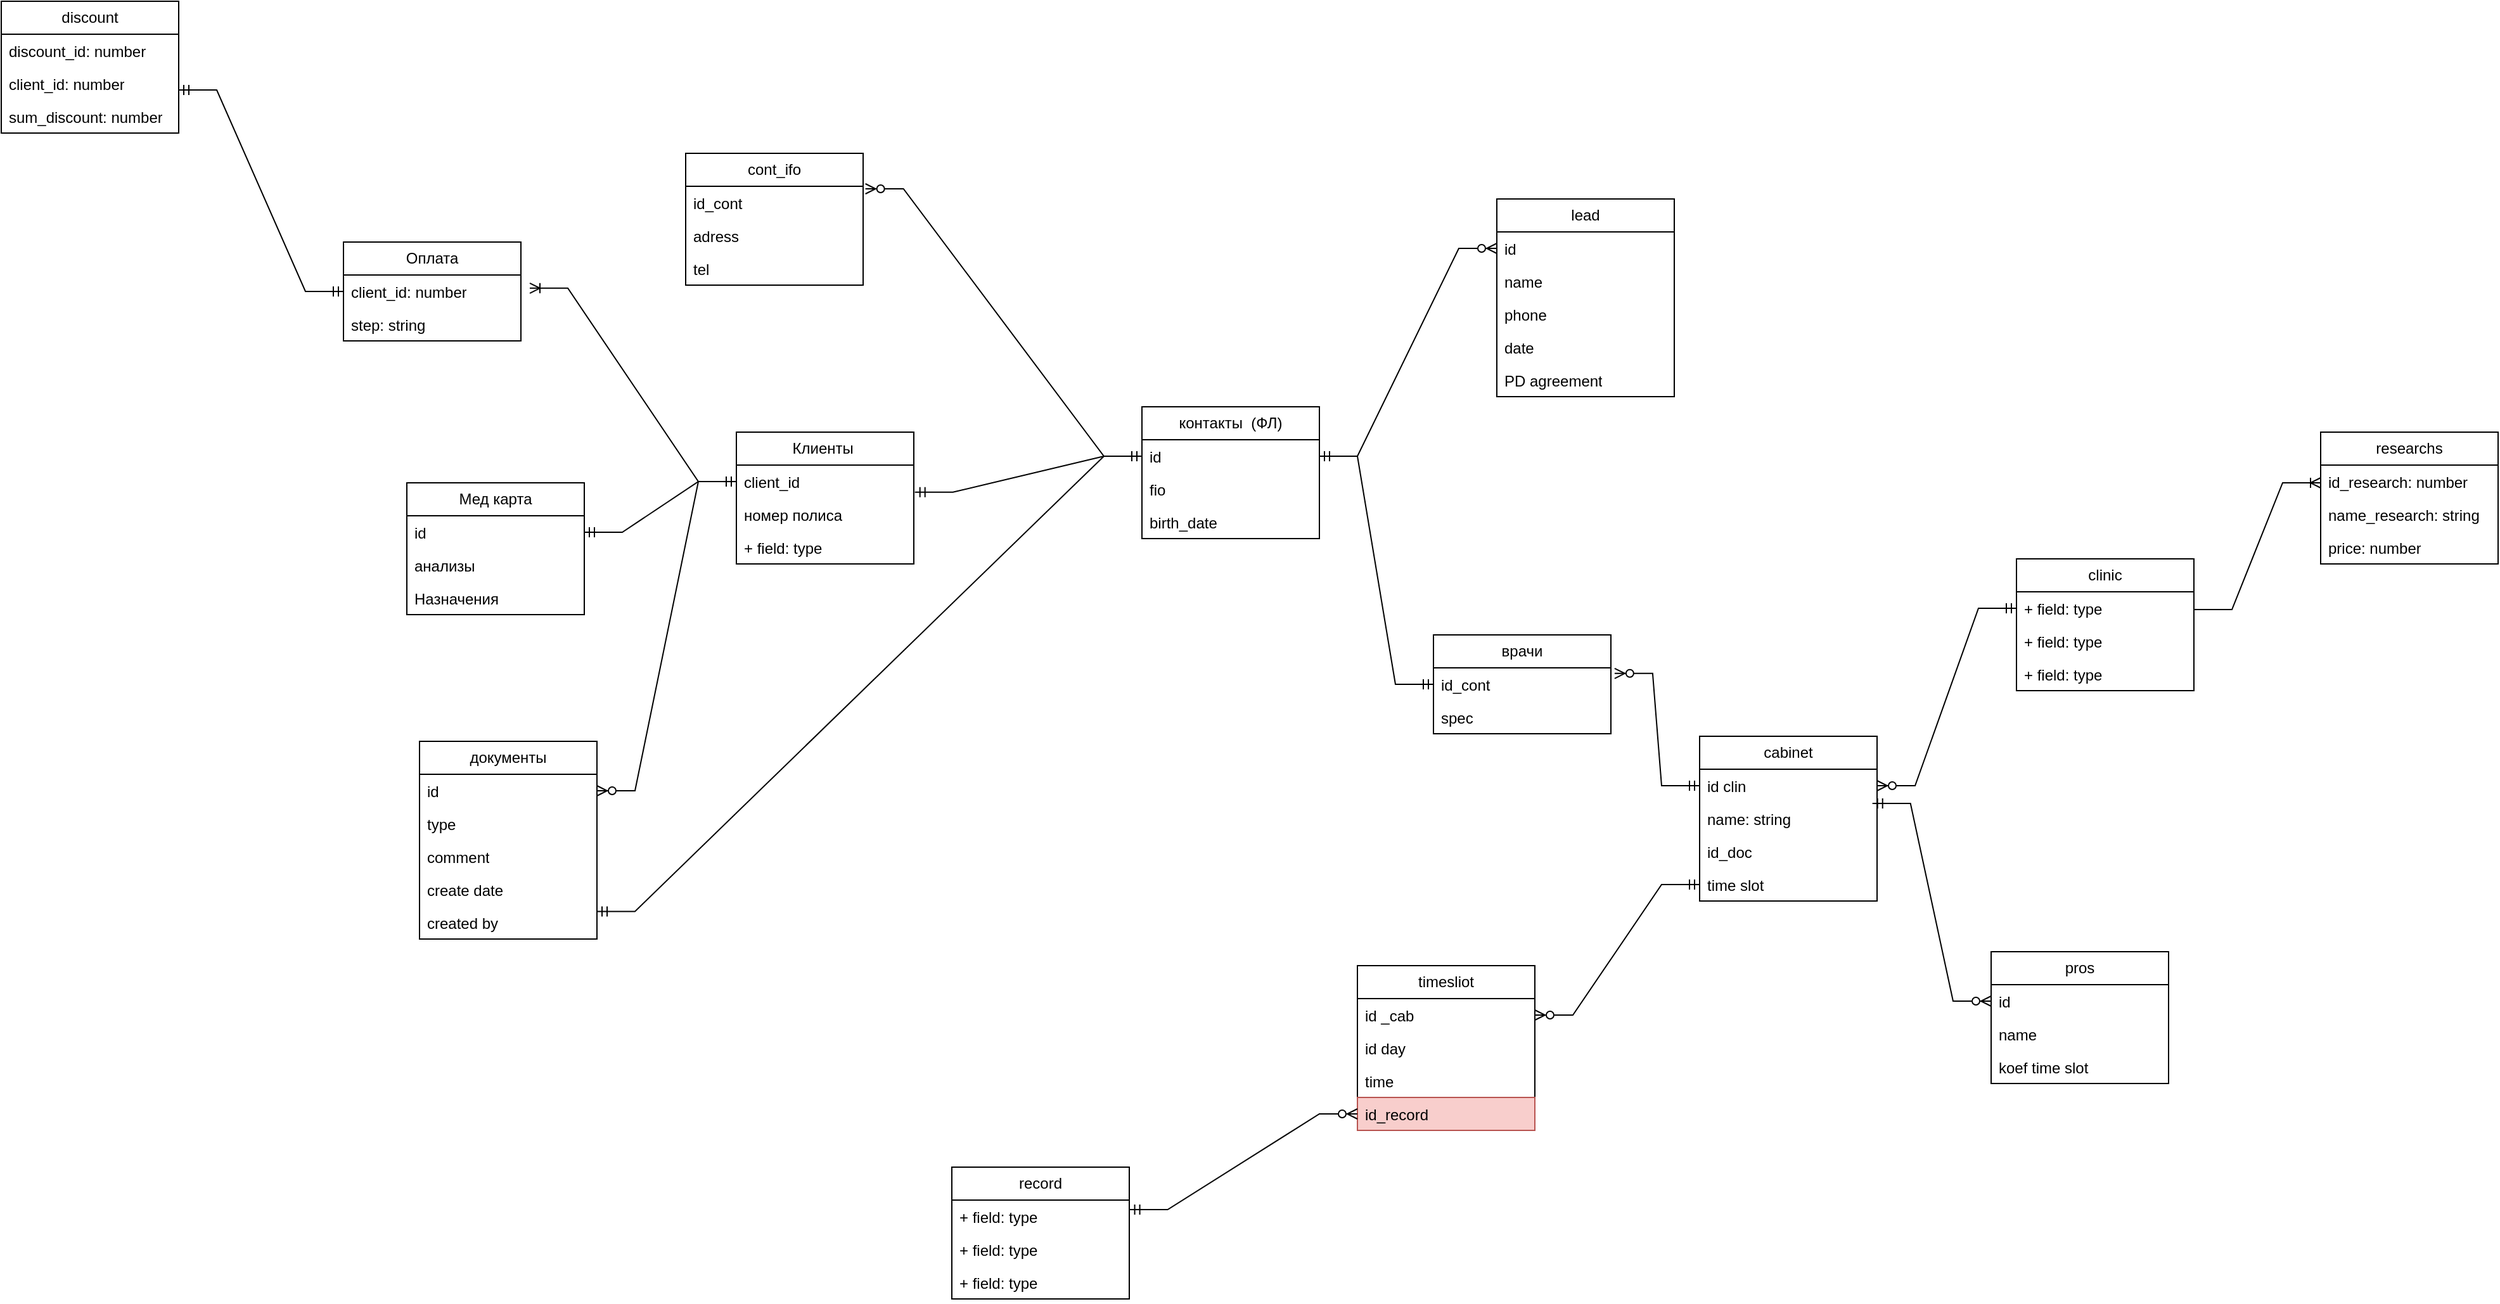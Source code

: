 <mxfile version="24.1.0" type="google">
  <diagram name="Страница — 1" id="mmF_U72Khwan1G6CFZ7N">
    <mxGraphModel dx="1829" dy="569" grid="1" gridSize="10" guides="1" tooltips="1" connect="1" arrows="1" fold="1" page="1" pageScale="1" pageWidth="827" pageHeight="1169" math="0" shadow="0">
      <root>
        <mxCell id="0" />
        <mxCell id="1" parent="0" />
        <mxCell id="b8PQwIbgfrvDHbOa7mjP-1" value="discount" style="swimlane;fontStyle=0;childLayout=stackLayout;horizontal=1;startSize=26;fillColor=none;horizontalStack=0;resizeParent=1;resizeParentMax=0;resizeLast=0;collapsible=1;marginBottom=0;whiteSpace=wrap;html=1;" vertex="1" parent="1">
          <mxGeometry x="-670" y="250" width="140" height="104" as="geometry" />
        </mxCell>
        <mxCell id="b8PQwIbgfrvDHbOa7mjP-2" value="discount_id: number" style="text;strokeColor=none;fillColor=none;align=left;verticalAlign=top;spacingLeft=4;spacingRight=4;overflow=hidden;rotatable=0;points=[[0,0.5],[1,0.5]];portConstraint=eastwest;whiteSpace=wrap;html=1;" vertex="1" parent="b8PQwIbgfrvDHbOa7mjP-1">
          <mxGeometry y="26" width="140" height="26" as="geometry" />
        </mxCell>
        <mxCell id="b8PQwIbgfrvDHbOa7mjP-3" value="client_id: number" style="text;strokeColor=none;fillColor=none;align=left;verticalAlign=top;spacingLeft=4;spacingRight=4;overflow=hidden;rotatable=0;points=[[0,0.5],[1,0.5]];portConstraint=eastwest;whiteSpace=wrap;html=1;" vertex="1" parent="b8PQwIbgfrvDHbOa7mjP-1">
          <mxGeometry y="52" width="140" height="26" as="geometry" />
        </mxCell>
        <mxCell id="b8PQwIbgfrvDHbOa7mjP-4" value="sum_discount: number" style="text;strokeColor=none;fillColor=none;align=left;verticalAlign=top;spacingLeft=4;spacingRight=4;overflow=hidden;rotatable=0;points=[[0,0.5],[1,0.5]];portConstraint=eastwest;whiteSpace=wrap;html=1;" vertex="1" parent="b8PQwIbgfrvDHbOa7mjP-1">
          <mxGeometry y="78" width="140" height="26" as="geometry" />
        </mxCell>
        <mxCell id="b8PQwIbgfrvDHbOa7mjP-5" value="researchs" style="swimlane;fontStyle=0;childLayout=stackLayout;horizontal=1;startSize=26;fillColor=none;horizontalStack=0;resizeParent=1;resizeParentMax=0;resizeLast=0;collapsible=1;marginBottom=0;whiteSpace=wrap;html=1;" vertex="1" parent="1">
          <mxGeometry x="1160" y="590" width="140" height="104" as="geometry">
            <mxRectangle x="1160" y="590" width="90" height="30" as="alternateBounds" />
          </mxGeometry>
        </mxCell>
        <mxCell id="b8PQwIbgfrvDHbOa7mjP-6" value="id_research: number" style="text;strokeColor=none;fillColor=none;align=left;verticalAlign=top;spacingLeft=4;spacingRight=4;overflow=hidden;rotatable=0;points=[[0,0.5],[1,0.5]];portConstraint=eastwest;whiteSpace=wrap;html=1;" vertex="1" parent="b8PQwIbgfrvDHbOa7mjP-5">
          <mxGeometry y="26" width="140" height="26" as="geometry" />
        </mxCell>
        <mxCell id="b8PQwIbgfrvDHbOa7mjP-7" value="name_research: string" style="text;strokeColor=none;fillColor=none;align=left;verticalAlign=top;spacingLeft=4;spacingRight=4;overflow=hidden;rotatable=0;points=[[0,0.5],[1,0.5]];portConstraint=eastwest;whiteSpace=wrap;html=1;" vertex="1" parent="b8PQwIbgfrvDHbOa7mjP-5">
          <mxGeometry y="52" width="140" height="26" as="geometry" />
        </mxCell>
        <mxCell id="b8PQwIbgfrvDHbOa7mjP-8" value="price: number" style="text;strokeColor=none;fillColor=none;align=left;verticalAlign=top;spacingLeft=4;spacingRight=4;overflow=hidden;rotatable=0;points=[[0,0.5],[1,0.5]];portConstraint=eastwest;whiteSpace=wrap;html=1;" vertex="1" parent="b8PQwIbgfrvDHbOa7mjP-5">
          <mxGeometry y="78" width="140" height="26" as="geometry" />
        </mxCell>
        <mxCell id="b8PQwIbgfrvDHbOa7mjP-9" value="Оплата" style="swimlane;fontStyle=0;childLayout=stackLayout;horizontal=1;startSize=26;fillColor=none;horizontalStack=0;resizeParent=1;resizeParentMax=0;resizeLast=0;collapsible=1;marginBottom=0;whiteSpace=wrap;html=1;" vertex="1" parent="1">
          <mxGeometry x="-400" y="440" width="140" height="78" as="geometry" />
        </mxCell>
        <mxCell id="b8PQwIbgfrvDHbOa7mjP-10" value="client_id: number" style="text;strokeColor=none;fillColor=none;align=left;verticalAlign=top;spacingLeft=4;spacingRight=4;overflow=hidden;rotatable=0;points=[[0,0.5],[1,0.5]];portConstraint=eastwest;whiteSpace=wrap;html=1;" vertex="1" parent="b8PQwIbgfrvDHbOa7mjP-9">
          <mxGeometry y="26" width="140" height="26" as="geometry" />
        </mxCell>
        <mxCell id="b8PQwIbgfrvDHbOa7mjP-11" value="step: string" style="text;strokeColor=none;fillColor=none;align=left;verticalAlign=top;spacingLeft=4;spacingRight=4;overflow=hidden;rotatable=0;points=[[0,0.5],[1,0.5]];portConstraint=eastwest;whiteSpace=wrap;html=1;" vertex="1" parent="b8PQwIbgfrvDHbOa7mjP-9">
          <mxGeometry y="52" width="140" height="26" as="geometry" />
        </mxCell>
        <mxCell id="b8PQwIbgfrvDHbOa7mjP-13" value="Клиенты&amp;nbsp;" style="swimlane;fontStyle=0;childLayout=stackLayout;horizontal=1;startSize=26;fillColor=none;horizontalStack=0;resizeParent=1;resizeParentMax=0;resizeLast=0;collapsible=1;marginBottom=0;whiteSpace=wrap;html=1;" vertex="1" parent="1">
          <mxGeometry x="-90" y="590" width="140" height="104" as="geometry" />
        </mxCell>
        <mxCell id="b8PQwIbgfrvDHbOa7mjP-14" value="client_id" style="text;strokeColor=none;fillColor=none;align=left;verticalAlign=top;spacingLeft=4;spacingRight=4;overflow=hidden;rotatable=0;points=[[0,0.5],[1,0.5]];portConstraint=eastwest;whiteSpace=wrap;html=1;" vertex="1" parent="b8PQwIbgfrvDHbOa7mjP-13">
          <mxGeometry y="26" width="140" height="26" as="geometry" />
        </mxCell>
        <mxCell id="b8PQwIbgfrvDHbOa7mjP-15" value="номер полиса" style="text;strokeColor=none;fillColor=none;align=left;verticalAlign=top;spacingLeft=4;spacingRight=4;overflow=hidden;rotatable=0;points=[[0,0.5],[1,0.5]];portConstraint=eastwest;whiteSpace=wrap;html=1;" vertex="1" parent="b8PQwIbgfrvDHbOa7mjP-13">
          <mxGeometry y="52" width="140" height="26" as="geometry" />
        </mxCell>
        <mxCell id="b8PQwIbgfrvDHbOa7mjP-16" value="+ field: type" style="text;strokeColor=none;fillColor=none;align=left;verticalAlign=top;spacingLeft=4;spacingRight=4;overflow=hidden;rotatable=0;points=[[0,0.5],[1,0.5]];portConstraint=eastwest;whiteSpace=wrap;html=1;" vertex="1" parent="b8PQwIbgfrvDHbOa7mjP-13">
          <mxGeometry y="78" width="140" height="26" as="geometry" />
        </mxCell>
        <mxCell id="b8PQwIbgfrvDHbOa7mjP-17" value="контакты&amp;nbsp; (ФЛ)" style="swimlane;fontStyle=0;childLayout=stackLayout;horizontal=1;startSize=26;fillColor=none;horizontalStack=0;resizeParent=1;resizeParentMax=0;resizeLast=0;collapsible=1;marginBottom=0;whiteSpace=wrap;html=1;" vertex="1" parent="1">
          <mxGeometry x="230" y="570" width="140" height="104" as="geometry" />
        </mxCell>
        <mxCell id="b8PQwIbgfrvDHbOa7mjP-18" value="id" style="text;strokeColor=none;fillColor=none;align=left;verticalAlign=top;spacingLeft=4;spacingRight=4;overflow=hidden;rotatable=0;points=[[0,0.5],[1,0.5]];portConstraint=eastwest;whiteSpace=wrap;html=1;" vertex="1" parent="b8PQwIbgfrvDHbOa7mjP-17">
          <mxGeometry y="26" width="140" height="26" as="geometry" />
        </mxCell>
        <mxCell id="b8PQwIbgfrvDHbOa7mjP-19" value="fio" style="text;strokeColor=none;fillColor=none;align=left;verticalAlign=top;spacingLeft=4;spacingRight=4;overflow=hidden;rotatable=0;points=[[0,0.5],[1,0.5]];portConstraint=eastwest;whiteSpace=wrap;html=1;" vertex="1" parent="b8PQwIbgfrvDHbOa7mjP-17">
          <mxGeometry y="52" width="140" height="26" as="geometry" />
        </mxCell>
        <mxCell id="b8PQwIbgfrvDHbOa7mjP-20" value="birth_date" style="text;strokeColor=none;fillColor=none;align=left;verticalAlign=top;spacingLeft=4;spacingRight=4;overflow=hidden;rotatable=0;points=[[0,0.5],[1,0.5]];portConstraint=eastwest;whiteSpace=wrap;html=1;" vertex="1" parent="b8PQwIbgfrvDHbOa7mjP-17">
          <mxGeometry y="78" width="140" height="26" as="geometry" />
        </mxCell>
        <mxCell id="b8PQwIbgfrvDHbOa7mjP-21" value="врачи" style="swimlane;fontStyle=0;childLayout=stackLayout;horizontal=1;startSize=26;fillColor=none;horizontalStack=0;resizeParent=1;resizeParentMax=0;resizeLast=0;collapsible=1;marginBottom=0;whiteSpace=wrap;html=1;" vertex="1" parent="1">
          <mxGeometry x="460" y="750" width="140" height="78" as="geometry" />
        </mxCell>
        <mxCell id="b8PQwIbgfrvDHbOa7mjP-22" value="id_cont" style="text;strokeColor=none;fillColor=none;align=left;verticalAlign=top;spacingLeft=4;spacingRight=4;overflow=hidden;rotatable=0;points=[[0,0.5],[1,0.5]];portConstraint=eastwest;whiteSpace=wrap;html=1;" vertex="1" parent="b8PQwIbgfrvDHbOa7mjP-21">
          <mxGeometry y="26" width="140" height="26" as="geometry" />
        </mxCell>
        <mxCell id="b8PQwIbgfrvDHbOa7mjP-23" value="spec" style="text;strokeColor=none;fillColor=none;align=left;verticalAlign=top;spacingLeft=4;spacingRight=4;overflow=hidden;rotatable=0;points=[[0,0.5],[1,0.5]];portConstraint=eastwest;whiteSpace=wrap;html=1;" vertex="1" parent="b8PQwIbgfrvDHbOa7mjP-21">
          <mxGeometry y="52" width="140" height="26" as="geometry" />
        </mxCell>
        <mxCell id="b8PQwIbgfrvDHbOa7mjP-24" value="" style="edgeStyle=entityRelationEdgeStyle;fontSize=12;html=1;endArrow=ERmandOne;startArrow=ERmandOne;rounded=0;exitX=1.006;exitY=0.823;exitDx=0;exitDy=0;exitPerimeter=0;" edge="1" parent="1" source="b8PQwIbgfrvDHbOa7mjP-14" target="b8PQwIbgfrvDHbOa7mjP-18">
          <mxGeometry width="100" height="100" relative="1" as="geometry">
            <mxPoint x="120" y="820" as="sourcePoint" />
            <mxPoint x="220" y="720" as="targetPoint" />
          </mxGeometry>
        </mxCell>
        <mxCell id="b8PQwIbgfrvDHbOa7mjP-25" value="" style="edgeStyle=entityRelationEdgeStyle;fontSize=12;html=1;endArrow=ERmandOne;startArrow=ERmandOne;rounded=0;exitX=0;exitY=0.5;exitDx=0;exitDy=0;entryX=1;entryY=0.5;entryDx=0;entryDy=0;" edge="1" parent="1" source="b8PQwIbgfrvDHbOa7mjP-22" target="b8PQwIbgfrvDHbOa7mjP-18">
          <mxGeometry width="100" height="100" relative="1" as="geometry">
            <mxPoint x="61" y="647" as="sourcePoint" />
            <mxPoint x="240" y="619" as="targetPoint" />
          </mxGeometry>
        </mxCell>
        <mxCell id="b8PQwIbgfrvDHbOa7mjP-26" value="документы" style="swimlane;fontStyle=0;childLayout=stackLayout;horizontal=1;startSize=26;fillColor=none;horizontalStack=0;resizeParent=1;resizeParentMax=0;resizeLast=0;collapsible=1;marginBottom=0;whiteSpace=wrap;html=1;" vertex="1" parent="1">
          <mxGeometry x="-340" y="834" width="140" height="156" as="geometry" />
        </mxCell>
        <mxCell id="b8PQwIbgfrvDHbOa7mjP-27" value="id" style="text;strokeColor=none;fillColor=none;align=left;verticalAlign=top;spacingLeft=4;spacingRight=4;overflow=hidden;rotatable=0;points=[[0,0.5],[1,0.5]];portConstraint=eastwest;whiteSpace=wrap;html=1;" vertex="1" parent="b8PQwIbgfrvDHbOa7mjP-26">
          <mxGeometry y="26" width="140" height="26" as="geometry" />
        </mxCell>
        <mxCell id="b8PQwIbgfrvDHbOa7mjP-28" value="type" style="text;strokeColor=none;fillColor=none;align=left;verticalAlign=top;spacingLeft=4;spacingRight=4;overflow=hidden;rotatable=0;points=[[0,0.5],[1,0.5]];portConstraint=eastwest;whiteSpace=wrap;html=1;" vertex="1" parent="b8PQwIbgfrvDHbOa7mjP-26">
          <mxGeometry y="52" width="140" height="26" as="geometry" />
        </mxCell>
        <mxCell id="b8PQwIbgfrvDHbOa7mjP-29" value="comment" style="text;strokeColor=none;fillColor=none;align=left;verticalAlign=top;spacingLeft=4;spacingRight=4;overflow=hidden;rotatable=0;points=[[0,0.5],[1,0.5]];portConstraint=eastwest;whiteSpace=wrap;html=1;" vertex="1" parent="b8PQwIbgfrvDHbOa7mjP-26">
          <mxGeometry y="78" width="140" height="26" as="geometry" />
        </mxCell>
        <mxCell id="b8PQwIbgfrvDHbOa7mjP-30" value="create date" style="text;strokeColor=none;fillColor=none;align=left;verticalAlign=top;spacingLeft=4;spacingRight=4;overflow=hidden;rotatable=0;points=[[0,0.5],[1,0.5]];portConstraint=eastwest;whiteSpace=wrap;html=1;" vertex="1" parent="b8PQwIbgfrvDHbOa7mjP-26">
          <mxGeometry y="104" width="140" height="26" as="geometry" />
        </mxCell>
        <mxCell id="b8PQwIbgfrvDHbOa7mjP-31" value="created by" style="text;strokeColor=none;fillColor=none;align=left;verticalAlign=top;spacingLeft=4;spacingRight=4;overflow=hidden;rotatable=0;points=[[0,0.5],[1,0.5]];portConstraint=eastwest;whiteSpace=wrap;html=1;" vertex="1" parent="b8PQwIbgfrvDHbOa7mjP-26">
          <mxGeometry y="130" width="140" height="26" as="geometry" />
        </mxCell>
        <mxCell id="b8PQwIbgfrvDHbOa7mjP-32" value="" style="edgeStyle=entityRelationEdgeStyle;fontSize=12;html=1;endArrow=ERzeroToMany;startArrow=ERmandOne;rounded=0;exitX=0;exitY=0.5;exitDx=0;exitDy=0;entryX=1;entryY=0.5;entryDx=0;entryDy=0;" edge="1" parent="1" source="b8PQwIbgfrvDHbOa7mjP-14" target="b8PQwIbgfrvDHbOa7mjP-27">
          <mxGeometry width="100" height="100" relative="1" as="geometry">
            <mxPoint x="210" y="830" as="sourcePoint" />
            <mxPoint x="310" y="730" as="targetPoint" />
            <Array as="points">
              <mxPoint x="-110" y="859" />
              <mxPoint x="-160" y="790" />
              <mxPoint x="-150" y="790" />
            </Array>
          </mxGeometry>
        </mxCell>
        <mxCell id="b8PQwIbgfrvDHbOa7mjP-33" value="" style="edgeStyle=entityRelationEdgeStyle;fontSize=12;html=1;endArrow=ERmandOne;startArrow=ERmandOne;rounded=0;exitX=1;exitY=0.162;exitDx=0;exitDy=0;exitPerimeter=0;entryX=0;entryY=0.5;entryDx=0;entryDy=0;" edge="1" parent="1" source="b8PQwIbgfrvDHbOa7mjP-31" target="b8PQwIbgfrvDHbOa7mjP-18">
          <mxGeometry width="100" height="100" relative="1" as="geometry">
            <mxPoint x="61" y="647" as="sourcePoint" />
            <mxPoint x="240" y="619" as="targetPoint" />
          </mxGeometry>
        </mxCell>
        <mxCell id="b8PQwIbgfrvDHbOa7mjP-34" value="cont_ifo" style="swimlane;fontStyle=0;childLayout=stackLayout;horizontal=1;startSize=26;fillColor=none;horizontalStack=0;resizeParent=1;resizeParentMax=0;resizeLast=0;collapsible=1;marginBottom=0;whiteSpace=wrap;html=1;" vertex="1" parent="1">
          <mxGeometry x="-130" y="370" width="140" height="104" as="geometry" />
        </mxCell>
        <mxCell id="b8PQwIbgfrvDHbOa7mjP-35" value="id_cont" style="text;strokeColor=none;fillColor=none;align=left;verticalAlign=top;spacingLeft=4;spacingRight=4;overflow=hidden;rotatable=0;points=[[0,0.5],[1,0.5]];portConstraint=eastwest;whiteSpace=wrap;html=1;" vertex="1" parent="b8PQwIbgfrvDHbOa7mjP-34">
          <mxGeometry y="26" width="140" height="26" as="geometry" />
        </mxCell>
        <mxCell id="b8PQwIbgfrvDHbOa7mjP-36" value="adress" style="text;strokeColor=none;fillColor=none;align=left;verticalAlign=top;spacingLeft=4;spacingRight=4;overflow=hidden;rotatable=0;points=[[0,0.5],[1,0.5]];portConstraint=eastwest;whiteSpace=wrap;html=1;" vertex="1" parent="b8PQwIbgfrvDHbOa7mjP-34">
          <mxGeometry y="52" width="140" height="26" as="geometry" />
        </mxCell>
        <mxCell id="b8PQwIbgfrvDHbOa7mjP-37" value="tel" style="text;strokeColor=none;fillColor=none;align=left;verticalAlign=top;spacingLeft=4;spacingRight=4;overflow=hidden;rotatable=0;points=[[0,0.5],[1,0.5]];portConstraint=eastwest;whiteSpace=wrap;html=1;" vertex="1" parent="b8PQwIbgfrvDHbOa7mjP-34">
          <mxGeometry y="78" width="140" height="26" as="geometry" />
        </mxCell>
        <mxCell id="b8PQwIbgfrvDHbOa7mjP-38" value="" style="edgeStyle=entityRelationEdgeStyle;fontSize=12;html=1;endArrow=ERzeroToMany;startArrow=ERmandOne;rounded=0;exitX=0;exitY=0.5;exitDx=0;exitDy=0;entryX=1.013;entryY=0.077;entryDx=0;entryDy=0;entryPerimeter=0;" edge="1" parent="1" source="b8PQwIbgfrvDHbOa7mjP-18" target="b8PQwIbgfrvDHbOa7mjP-35">
          <mxGeometry width="100" height="100" relative="1" as="geometry">
            <mxPoint x="-80" y="639" as="sourcePoint" />
            <mxPoint x="-190" y="883" as="targetPoint" />
            <Array as="points">
              <mxPoint x="-100" y="869" />
              <mxPoint x="-150" y="800" />
              <mxPoint x="-140" y="800" />
            </Array>
          </mxGeometry>
        </mxCell>
        <mxCell id="b8PQwIbgfrvDHbOa7mjP-39" value="clinic" style="swimlane;fontStyle=0;childLayout=stackLayout;horizontal=1;startSize=26;fillColor=none;horizontalStack=0;resizeParent=1;resizeParentMax=0;resizeLast=0;collapsible=1;marginBottom=0;whiteSpace=wrap;html=1;" vertex="1" parent="1">
          <mxGeometry x="920" y="690" width="140" height="104" as="geometry" />
        </mxCell>
        <mxCell id="b8PQwIbgfrvDHbOa7mjP-40" value="+ field: type" style="text;strokeColor=none;fillColor=none;align=left;verticalAlign=top;spacingLeft=4;spacingRight=4;overflow=hidden;rotatable=0;points=[[0,0.5],[1,0.5]];portConstraint=eastwest;whiteSpace=wrap;html=1;" vertex="1" parent="b8PQwIbgfrvDHbOa7mjP-39">
          <mxGeometry y="26" width="140" height="26" as="geometry" />
        </mxCell>
        <mxCell id="b8PQwIbgfrvDHbOa7mjP-41" value="+ field: type" style="text;strokeColor=none;fillColor=none;align=left;verticalAlign=top;spacingLeft=4;spacingRight=4;overflow=hidden;rotatable=0;points=[[0,0.5],[1,0.5]];portConstraint=eastwest;whiteSpace=wrap;html=1;" vertex="1" parent="b8PQwIbgfrvDHbOa7mjP-39">
          <mxGeometry y="52" width="140" height="26" as="geometry" />
        </mxCell>
        <mxCell id="b8PQwIbgfrvDHbOa7mjP-42" value="+ field: type" style="text;strokeColor=none;fillColor=none;align=left;verticalAlign=top;spacingLeft=4;spacingRight=4;overflow=hidden;rotatable=0;points=[[0,0.5],[1,0.5]];portConstraint=eastwest;whiteSpace=wrap;html=1;" vertex="1" parent="b8PQwIbgfrvDHbOa7mjP-39">
          <mxGeometry y="78" width="140" height="26" as="geometry" />
        </mxCell>
        <mxCell id="b8PQwIbgfrvDHbOa7mjP-43" value="cabinet" style="swimlane;fontStyle=0;childLayout=stackLayout;horizontal=1;startSize=26;fillColor=none;horizontalStack=0;resizeParent=1;resizeParentMax=0;resizeLast=0;collapsible=1;marginBottom=0;whiteSpace=wrap;html=1;" vertex="1" parent="1">
          <mxGeometry x="670" y="830" width="140" height="130" as="geometry">
            <mxRectangle x="810" y="300" width="80" height="30" as="alternateBounds" />
          </mxGeometry>
        </mxCell>
        <mxCell id="b8PQwIbgfrvDHbOa7mjP-44" value="id clin" style="text;strokeColor=none;fillColor=none;align=left;verticalAlign=top;spacingLeft=4;spacingRight=4;overflow=hidden;rotatable=0;points=[[0,0.5],[1,0.5]];portConstraint=eastwest;whiteSpace=wrap;html=1;" vertex="1" parent="b8PQwIbgfrvDHbOa7mjP-43">
          <mxGeometry y="26" width="140" height="26" as="geometry" />
        </mxCell>
        <mxCell id="b8PQwIbgfrvDHbOa7mjP-45" value="name: string&amp;nbsp;" style="text;strokeColor=none;fillColor=none;align=left;verticalAlign=top;spacingLeft=4;spacingRight=4;overflow=hidden;rotatable=0;points=[[0,0.5],[1,0.5]];portConstraint=eastwest;whiteSpace=wrap;html=1;" vertex="1" parent="b8PQwIbgfrvDHbOa7mjP-43">
          <mxGeometry y="52" width="140" height="26" as="geometry" />
        </mxCell>
        <mxCell id="b8PQwIbgfrvDHbOa7mjP-46" value="id_doc" style="text;strokeColor=none;fillColor=none;align=left;verticalAlign=top;spacingLeft=4;spacingRight=4;overflow=hidden;rotatable=0;points=[[0,0.5],[1,0.5]];portConstraint=eastwest;whiteSpace=wrap;html=1;" vertex="1" parent="b8PQwIbgfrvDHbOa7mjP-43">
          <mxGeometry y="78" width="140" height="26" as="geometry" />
        </mxCell>
        <mxCell id="b8PQwIbgfrvDHbOa7mjP-47" value="time slot" style="text;strokeColor=none;fillColor=none;align=left;verticalAlign=top;spacingLeft=4;spacingRight=4;overflow=hidden;rotatable=0;points=[[0,0.5],[1,0.5]];portConstraint=eastwest;whiteSpace=wrap;html=1;" vertex="1" parent="b8PQwIbgfrvDHbOa7mjP-43">
          <mxGeometry y="104" width="140" height="26" as="geometry" />
        </mxCell>
        <mxCell id="b8PQwIbgfrvDHbOa7mjP-48" value="" style="edgeStyle=entityRelationEdgeStyle;fontSize=12;html=1;endArrow=ERzeroToMany;startArrow=ERmandOne;rounded=0;exitX=0;exitY=0.5;exitDx=0;exitDy=0;entryX=1;entryY=0.5;entryDx=0;entryDy=0;" edge="1" parent="1" source="b8PQwIbgfrvDHbOa7mjP-40" target="b8PQwIbgfrvDHbOa7mjP-44">
          <mxGeometry width="100" height="100" relative="1" as="geometry">
            <mxPoint x="731.6" y="500" as="sourcePoint" />
            <mxPoint x="880" y="880" as="targetPoint" />
            <Array as="points">
              <mxPoint x="-90" y="879" />
              <mxPoint x="-140" y="810" />
              <mxPoint x="-130" y="810" />
            </Array>
          </mxGeometry>
        </mxCell>
        <mxCell id="b8PQwIbgfrvDHbOa7mjP-49" value="" style="edgeStyle=entityRelationEdgeStyle;fontSize=12;html=1;endArrow=ERzeroToMany;startArrow=ERmandOne;rounded=0;exitX=0;exitY=0.5;exitDx=0;exitDy=0;entryX=1.021;entryY=0.169;entryDx=0;entryDy=0;entryPerimeter=0;" edge="1" parent="1" source="b8PQwIbgfrvDHbOa7mjP-44" target="b8PQwIbgfrvDHbOa7mjP-22">
          <mxGeometry width="100" height="100" relative="1" as="geometry">
            <mxPoint x="1070" y="619" as="sourcePoint" />
            <mxPoint x="930" y="812" as="targetPoint" />
            <Array as="points">
              <mxPoint x="-80" y="889" />
              <mxPoint x="-130" y="820" />
              <mxPoint x="-120" y="820" />
            </Array>
          </mxGeometry>
        </mxCell>
        <mxCell id="b8PQwIbgfrvDHbOa7mjP-50" value="timesliot" style="swimlane;fontStyle=0;childLayout=stackLayout;horizontal=1;startSize=26;fillColor=none;horizontalStack=0;resizeParent=1;resizeParentMax=0;resizeLast=0;collapsible=1;marginBottom=0;whiteSpace=wrap;html=1;" vertex="1" parent="1">
          <mxGeometry x="400" y="1011" width="140" height="130" as="geometry" />
        </mxCell>
        <mxCell id="b8PQwIbgfrvDHbOa7mjP-51" value="id _cab" style="text;strokeColor=none;fillColor=none;align=left;verticalAlign=top;spacingLeft=4;spacingRight=4;overflow=hidden;rotatable=0;points=[[0,0.5],[1,0.5]];portConstraint=eastwest;whiteSpace=wrap;html=1;" vertex="1" parent="b8PQwIbgfrvDHbOa7mjP-50">
          <mxGeometry y="26" width="140" height="26" as="geometry" />
        </mxCell>
        <mxCell id="b8PQwIbgfrvDHbOa7mjP-52" value="id day" style="text;strokeColor=none;fillColor=none;align=left;verticalAlign=top;spacingLeft=4;spacingRight=4;overflow=hidden;rotatable=0;points=[[0,0.5],[1,0.5]];portConstraint=eastwest;whiteSpace=wrap;html=1;" vertex="1" parent="b8PQwIbgfrvDHbOa7mjP-50">
          <mxGeometry y="52" width="140" height="26" as="geometry" />
        </mxCell>
        <mxCell id="b8PQwIbgfrvDHbOa7mjP-53" value="time" style="text;strokeColor=none;fillColor=none;align=left;verticalAlign=top;spacingLeft=4;spacingRight=4;overflow=hidden;rotatable=0;points=[[0,0.5],[1,0.5]];portConstraint=eastwest;whiteSpace=wrap;html=1;" vertex="1" parent="b8PQwIbgfrvDHbOa7mjP-50">
          <mxGeometry y="78" width="140" height="26" as="geometry" />
        </mxCell>
        <mxCell id="b8PQwIbgfrvDHbOa7mjP-54" value="id_record" style="text;strokeColor=#b85450;fillColor=#f8cecc;align=left;verticalAlign=top;spacingLeft=4;spacingRight=4;overflow=hidden;rotatable=0;points=[[0,0.5],[1,0.5]];portConstraint=eastwest;whiteSpace=wrap;html=1;" vertex="1" parent="b8PQwIbgfrvDHbOa7mjP-50">
          <mxGeometry y="104" width="140" height="26" as="geometry" />
        </mxCell>
        <mxCell id="b8PQwIbgfrvDHbOa7mjP-55" value="" style="edgeStyle=entityRelationEdgeStyle;fontSize=12;html=1;endArrow=ERzeroToMany;startArrow=ERmandOne;rounded=0;exitX=0;exitY=0.5;exitDx=0;exitDy=0;entryX=1;entryY=0.5;entryDx=0;entryDy=0;" edge="1" parent="1" source="b8PQwIbgfrvDHbOa7mjP-47" target="b8PQwIbgfrvDHbOa7mjP-51">
          <mxGeometry width="100" height="100" relative="1" as="geometry">
            <mxPoint x="680" y="879" as="sourcePoint" />
            <mxPoint x="613" y="790" as="targetPoint" />
            <Array as="points">
              <mxPoint x="-70" y="899" />
              <mxPoint x="-120" y="830" />
              <mxPoint x="-110" y="830" />
            </Array>
          </mxGeometry>
        </mxCell>
        <mxCell id="b8PQwIbgfrvDHbOa7mjP-56" value="pros" style="swimlane;fontStyle=0;childLayout=stackLayout;horizontal=1;startSize=26;fillColor=none;horizontalStack=0;resizeParent=1;resizeParentMax=0;resizeLast=0;collapsible=1;marginBottom=0;whiteSpace=wrap;html=1;" vertex="1" parent="1">
          <mxGeometry x="900" y="1000" width="140" height="104" as="geometry" />
        </mxCell>
        <mxCell id="b8PQwIbgfrvDHbOa7mjP-57" value="id" style="text;strokeColor=none;fillColor=none;align=left;verticalAlign=top;spacingLeft=4;spacingRight=4;overflow=hidden;rotatable=0;points=[[0,0.5],[1,0.5]];portConstraint=eastwest;whiteSpace=wrap;html=1;" vertex="1" parent="b8PQwIbgfrvDHbOa7mjP-56">
          <mxGeometry y="26" width="140" height="26" as="geometry" />
        </mxCell>
        <mxCell id="b8PQwIbgfrvDHbOa7mjP-58" value="name" style="text;strokeColor=none;fillColor=none;align=left;verticalAlign=top;spacingLeft=4;spacingRight=4;overflow=hidden;rotatable=0;points=[[0,0.5],[1,0.5]];portConstraint=eastwest;whiteSpace=wrap;html=1;" vertex="1" parent="b8PQwIbgfrvDHbOa7mjP-56">
          <mxGeometry y="52" width="140" height="26" as="geometry" />
        </mxCell>
        <mxCell id="b8PQwIbgfrvDHbOa7mjP-59" value="koef time slot" style="text;strokeColor=none;fillColor=none;align=left;verticalAlign=top;spacingLeft=4;spacingRight=4;overflow=hidden;rotatable=0;points=[[0,0.5],[1,0.5]];portConstraint=eastwest;whiteSpace=wrap;html=1;" vertex="1" parent="b8PQwIbgfrvDHbOa7mjP-56">
          <mxGeometry y="78" width="140" height="26" as="geometry" />
        </mxCell>
        <mxCell id="b8PQwIbgfrvDHbOa7mjP-60" value="" style="edgeStyle=entityRelationEdgeStyle;fontSize=12;html=1;endArrow=ERzeroToMany;startArrow=ERmandOne;rounded=0;entryX=0;entryY=0.5;entryDx=0;entryDy=0;exitX=0.974;exitY=0.038;exitDx=0;exitDy=0;exitPerimeter=0;" edge="1" parent="1" source="b8PQwIbgfrvDHbOa7mjP-45" target="b8PQwIbgfrvDHbOa7mjP-57">
          <mxGeometry width="100" height="100" relative="1" as="geometry">
            <mxPoint x="820" y="900" as="sourcePoint" />
            <mxPoint x="550" y="1060" as="targetPoint" />
            <Array as="points">
              <mxPoint x="-60" y="909" />
              <mxPoint x="-110" y="840" />
              <mxPoint x="-100" y="840" />
            </Array>
          </mxGeometry>
        </mxCell>
        <mxCell id="b8PQwIbgfrvDHbOa7mjP-61" value="record" style="swimlane;fontStyle=0;childLayout=stackLayout;horizontal=1;startSize=26;fillColor=none;horizontalStack=0;resizeParent=1;resizeParentMax=0;resizeLast=0;collapsible=1;marginBottom=0;whiteSpace=wrap;html=1;" vertex="1" parent="1">
          <mxGeometry x="80" y="1170" width="140" height="104" as="geometry" />
        </mxCell>
        <mxCell id="b8PQwIbgfrvDHbOa7mjP-62" value="+ field: type" style="text;strokeColor=none;fillColor=none;align=left;verticalAlign=top;spacingLeft=4;spacingRight=4;overflow=hidden;rotatable=0;points=[[0,0.5],[1,0.5]];portConstraint=eastwest;whiteSpace=wrap;html=1;" vertex="1" parent="b8PQwIbgfrvDHbOa7mjP-61">
          <mxGeometry y="26" width="140" height="26" as="geometry" />
        </mxCell>
        <mxCell id="b8PQwIbgfrvDHbOa7mjP-63" value="+ field: type" style="text;strokeColor=none;fillColor=none;align=left;verticalAlign=top;spacingLeft=4;spacingRight=4;overflow=hidden;rotatable=0;points=[[0,0.5],[1,0.5]];portConstraint=eastwest;whiteSpace=wrap;html=1;" vertex="1" parent="b8PQwIbgfrvDHbOa7mjP-61">
          <mxGeometry y="52" width="140" height="26" as="geometry" />
        </mxCell>
        <mxCell id="b8PQwIbgfrvDHbOa7mjP-64" value="+ field: type" style="text;strokeColor=none;fillColor=none;align=left;verticalAlign=top;spacingLeft=4;spacingRight=4;overflow=hidden;rotatable=0;points=[[0,0.5],[1,0.5]];portConstraint=eastwest;whiteSpace=wrap;html=1;" vertex="1" parent="b8PQwIbgfrvDHbOa7mjP-61">
          <mxGeometry y="78" width="140" height="26" as="geometry" />
        </mxCell>
        <mxCell id="b8PQwIbgfrvDHbOa7mjP-65" value="" style="edgeStyle=entityRelationEdgeStyle;fontSize=12;html=1;endArrow=ERzeroToMany;startArrow=ERmandOne;rounded=0;exitX=1.002;exitY=0.289;exitDx=0;exitDy=0;entryX=0;entryY=0.5;entryDx=0;entryDy=0;exitPerimeter=0;" edge="1" parent="1" source="b8PQwIbgfrvDHbOa7mjP-62" target="b8PQwIbgfrvDHbOa7mjP-54">
          <mxGeometry width="100" height="100" relative="1" as="geometry">
            <mxPoint x="680" y="957" as="sourcePoint" />
            <mxPoint x="550" y="1060" as="targetPoint" />
            <Array as="points">
              <mxPoint x="-60" y="909" />
              <mxPoint x="-110" y="840" />
              <mxPoint x="-100" y="840" />
            </Array>
          </mxGeometry>
        </mxCell>
        <mxCell id="b8PQwIbgfrvDHbOa7mjP-66" value="lead" style="swimlane;fontStyle=0;childLayout=stackLayout;horizontal=1;startSize=26;fillColor=none;horizontalStack=0;resizeParent=1;resizeParentMax=0;resizeLast=0;collapsible=1;marginBottom=0;whiteSpace=wrap;html=1;" vertex="1" parent="1">
          <mxGeometry x="510" y="406" width="140" height="156" as="geometry" />
        </mxCell>
        <mxCell id="b8PQwIbgfrvDHbOa7mjP-67" value="id" style="text;strokeColor=none;fillColor=none;align=left;verticalAlign=top;spacingLeft=4;spacingRight=4;overflow=hidden;rotatable=0;points=[[0,0.5],[1,0.5]];portConstraint=eastwest;whiteSpace=wrap;html=1;" vertex="1" parent="b8PQwIbgfrvDHbOa7mjP-66">
          <mxGeometry y="26" width="140" height="26" as="geometry" />
        </mxCell>
        <mxCell id="b8PQwIbgfrvDHbOa7mjP-68" value="name" style="text;strokeColor=none;fillColor=none;align=left;verticalAlign=top;spacingLeft=4;spacingRight=4;overflow=hidden;rotatable=0;points=[[0,0.5],[1,0.5]];portConstraint=eastwest;whiteSpace=wrap;html=1;" vertex="1" parent="b8PQwIbgfrvDHbOa7mjP-66">
          <mxGeometry y="52" width="140" height="26" as="geometry" />
        </mxCell>
        <mxCell id="b8PQwIbgfrvDHbOa7mjP-69" value="phone" style="text;strokeColor=none;fillColor=none;align=left;verticalAlign=top;spacingLeft=4;spacingRight=4;overflow=hidden;rotatable=0;points=[[0,0.5],[1,0.5]];portConstraint=eastwest;whiteSpace=wrap;html=1;" vertex="1" parent="b8PQwIbgfrvDHbOa7mjP-66">
          <mxGeometry y="78" width="140" height="26" as="geometry" />
        </mxCell>
        <mxCell id="b8PQwIbgfrvDHbOa7mjP-70" value="date" style="text;strokeColor=none;fillColor=none;align=left;verticalAlign=top;spacingLeft=4;spacingRight=4;overflow=hidden;rotatable=0;points=[[0,0.5],[1,0.5]];portConstraint=eastwest;whiteSpace=wrap;html=1;" vertex="1" parent="b8PQwIbgfrvDHbOa7mjP-66">
          <mxGeometry y="104" width="140" height="26" as="geometry" />
        </mxCell>
        <mxCell id="b8PQwIbgfrvDHbOa7mjP-71" value="PD agreement" style="text;strokeColor=none;fillColor=none;align=left;verticalAlign=top;spacingLeft=4;spacingRight=4;overflow=hidden;rotatable=0;points=[[0,0.5],[1,0.5]];portConstraint=eastwest;whiteSpace=wrap;html=1;" vertex="1" parent="b8PQwIbgfrvDHbOa7mjP-66">
          <mxGeometry y="130" width="140" height="26" as="geometry" />
        </mxCell>
        <mxCell id="b8PQwIbgfrvDHbOa7mjP-72" value="" style="edgeStyle=entityRelationEdgeStyle;fontSize=12;html=1;endArrow=ERzeroToMany;startArrow=ERmandOne;rounded=0;exitX=1;exitY=0.5;exitDx=0;exitDy=0;" edge="1" parent="1" source="b8PQwIbgfrvDHbOa7mjP-18" target="b8PQwIbgfrvDHbOa7mjP-67">
          <mxGeometry width="100" height="100" relative="1" as="geometry">
            <mxPoint x="240" y="619" as="sourcePoint" />
            <mxPoint x="22" y="408" as="targetPoint" />
            <Array as="points">
              <mxPoint x="-90" y="879" />
              <mxPoint x="-140" y="810" />
              <mxPoint x="-130" y="810" />
            </Array>
          </mxGeometry>
        </mxCell>
        <mxCell id="b8PQwIbgfrvDHbOa7mjP-73" value="Мед карта" style="swimlane;fontStyle=0;childLayout=stackLayout;horizontal=1;startSize=26;fillColor=none;horizontalStack=0;resizeParent=1;resizeParentMax=0;resizeLast=0;collapsible=1;marginBottom=0;whiteSpace=wrap;html=1;" vertex="1" parent="1">
          <mxGeometry x="-350" y="630" width="140" height="104" as="geometry" />
        </mxCell>
        <mxCell id="b8PQwIbgfrvDHbOa7mjP-74" value="id" style="text;strokeColor=none;fillColor=none;align=left;verticalAlign=top;spacingLeft=4;spacingRight=4;overflow=hidden;rotatable=0;points=[[0,0.5],[1,0.5]];portConstraint=eastwest;whiteSpace=wrap;html=1;" vertex="1" parent="b8PQwIbgfrvDHbOa7mjP-73">
          <mxGeometry y="26" width="140" height="26" as="geometry" />
        </mxCell>
        <mxCell id="b8PQwIbgfrvDHbOa7mjP-75" value="анализы" style="text;strokeColor=none;fillColor=none;align=left;verticalAlign=top;spacingLeft=4;spacingRight=4;overflow=hidden;rotatable=0;points=[[0,0.5],[1,0.5]];portConstraint=eastwest;whiteSpace=wrap;html=1;" vertex="1" parent="b8PQwIbgfrvDHbOa7mjP-73">
          <mxGeometry y="52" width="140" height="26" as="geometry" />
        </mxCell>
        <mxCell id="b8PQwIbgfrvDHbOa7mjP-76" value="Назначения" style="text;strokeColor=none;fillColor=none;align=left;verticalAlign=top;spacingLeft=4;spacingRight=4;overflow=hidden;rotatable=0;points=[[0,0.5],[1,0.5]];portConstraint=eastwest;whiteSpace=wrap;html=1;" vertex="1" parent="b8PQwIbgfrvDHbOa7mjP-73">
          <mxGeometry y="78" width="140" height="26" as="geometry" />
        </mxCell>
        <mxCell id="b8PQwIbgfrvDHbOa7mjP-77" value="" style="edgeStyle=entityRelationEdgeStyle;fontSize=12;html=1;endArrow=ERmandOne;startArrow=ERmandOne;rounded=0;entryX=0;entryY=0.5;entryDx=0;entryDy=0;exitX=1;exitY=0.5;exitDx=0;exitDy=0;" edge="1" parent="1" source="b8PQwIbgfrvDHbOa7mjP-74" target="b8PQwIbgfrvDHbOa7mjP-14">
          <mxGeometry width="100" height="100" relative="1" as="geometry">
            <mxPoint x="-210" y="690" as="sourcePoint" />
            <mxPoint x="-110" y="590" as="targetPoint" />
          </mxGeometry>
        </mxCell>
        <mxCell id="b8PQwIbgfrvDHbOa7mjP-82" value="" style="edgeStyle=entityRelationEdgeStyle;fontSize=12;html=1;endArrow=ERoneToMany;rounded=0;entryX=1.05;entryY=0.4;entryDx=0;entryDy=0;entryPerimeter=0;exitX=0;exitY=0.5;exitDx=0;exitDy=0;" edge="1" parent="1" source="b8PQwIbgfrvDHbOa7mjP-14" target="b8PQwIbgfrvDHbOa7mjP-10">
          <mxGeometry width="100" height="100" relative="1" as="geometry">
            <mxPoint x="-210" y="580" as="sourcePoint" />
            <mxPoint x="-110" y="480" as="targetPoint" />
          </mxGeometry>
        </mxCell>
        <mxCell id="b8PQwIbgfrvDHbOa7mjP-85" value="" style="edgeStyle=entityRelationEdgeStyle;fontSize=12;html=1;endArrow=ERmandOne;startArrow=ERmandOne;rounded=0;entryX=0;entryY=0.5;entryDx=0;entryDy=0;" edge="1" parent="1" target="b8PQwIbgfrvDHbOa7mjP-10">
          <mxGeometry width="100" height="100" relative="1" as="geometry">
            <mxPoint x="-530" y="320" as="sourcePoint" />
            <mxPoint x="-590" y="510" as="targetPoint" />
          </mxGeometry>
        </mxCell>
        <mxCell id="b8PQwIbgfrvDHbOa7mjP-86" value="" style="edgeStyle=entityRelationEdgeStyle;fontSize=12;html=1;endArrow=ERoneToMany;rounded=0;" edge="1" parent="1">
          <mxGeometry width="100" height="100" relative="1" as="geometry">
            <mxPoint x="1060" y="730" as="sourcePoint" />
            <mxPoint x="1160" y="630" as="targetPoint" />
          </mxGeometry>
        </mxCell>
      </root>
    </mxGraphModel>
  </diagram>
</mxfile>

